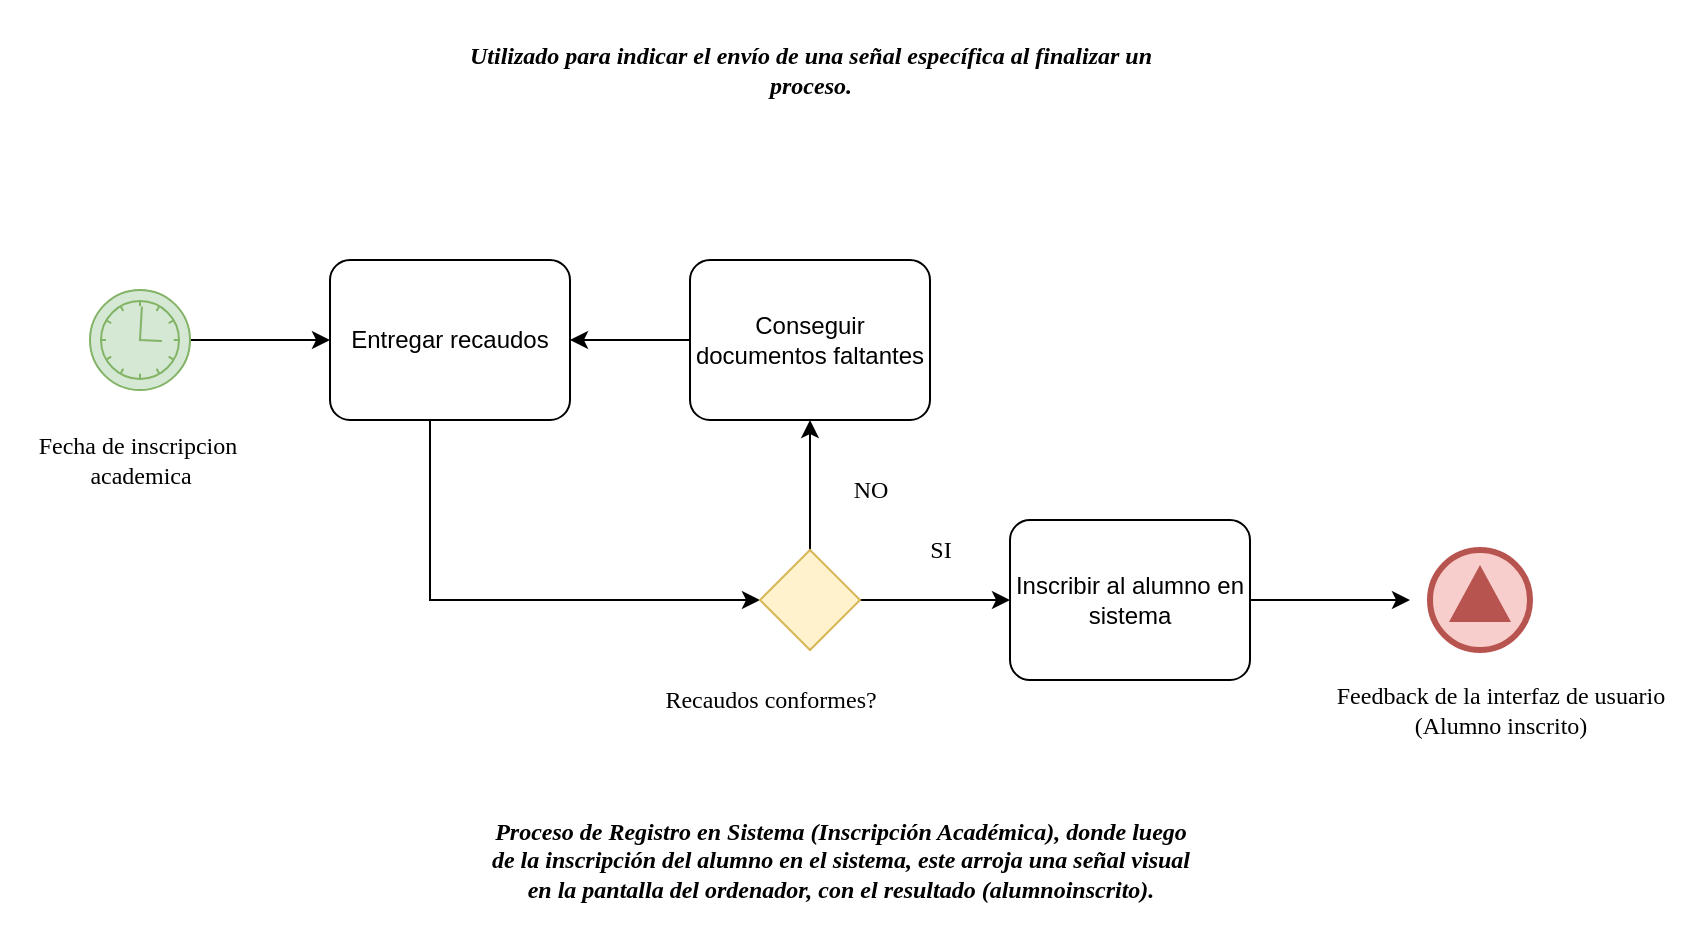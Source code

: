 <mxfile version="20.3.0" type="device"><diagram id="2zEcpBMTQg7aLv2WQsfc" name="Página-1"><mxGraphModel dx="1021" dy="651" grid="1" gridSize="10" guides="1" tooltips="1" connect="1" arrows="1" fold="1" page="1" pageScale="1" pageWidth="1169" pageHeight="827" math="0" shadow="0"><root><mxCell id="0"/><mxCell id="1" parent="0"/><mxCell id="ZBbnLHUIyTQLxYjVdT0a-2" value="&lt;h4&gt;&lt;i&gt;&lt;font face=&quot;Georgia&quot;&gt;Utilizado para indicar el envío de una señal específica al finalizar un&lt;br&gt;proceso.&lt;/font&gt;&lt;/i&gt;&lt;br&gt;&lt;/h4&gt;" style="text;html=1;align=center;verticalAlign=middle;resizable=0;points=[];autosize=1;strokeColor=none;fillColor=none;" vertex="1" parent="1"><mxGeometry x="245" y="45" width="450" height="70" as="geometry"/></mxCell><mxCell id="2G28ph015y-KWoTbm6aI-32" style="edgeStyle=orthogonalEdgeStyle;rounded=0;orthogonalLoop=1;jettySize=auto;html=1;entryX=0;entryY=0.5;entryDx=0;entryDy=0;entryPerimeter=0;fontFamily=Georgia;" edge="1" parent="1" source="ZBbnLHUIyTQLxYjVdT0a-3" target="2G28ph015y-KWoTbm6aI-24"><mxGeometry relative="1" as="geometry"><Array as="points"><mxPoint x="280" y="345"/></Array></mxGeometry></mxCell><mxCell id="ZBbnLHUIyTQLxYjVdT0a-3" value="Entregar recaudos" style="points=[[0.25,0,0],[0.5,0,0],[0.75,0,0],[1,0.25,0],[1,0.5,0],[1,0.75,0],[0.75,1,0],[0.5,1,0],[0.25,1,0],[0,0.75,0],[0,0.5,0],[0,0.25,0]];shape=mxgraph.bpmn.task;whiteSpace=wrap;rectStyle=rounded;size=10;taskMarker=abstract;" vertex="1" parent="1"><mxGeometry x="230" y="175" width="120" height="80" as="geometry"/></mxCell><mxCell id="ZBbnLHUIyTQLxYjVdT0a-14" value="&lt;h4&gt;&lt;i&gt;&lt;font face=&quot;Georgia&quot;&gt;Proceso de Registro en Sistema (Inscripción Académica), donde luego&lt;br&gt;de la inscripción del alumno en el sistema, este arroja una señal visual&lt;br&gt;en la pantalla del ordenador, con el resultado (alumnoinscrito).&lt;/font&gt;&lt;/i&gt;&lt;br&gt;&lt;/h4&gt;" style="text;html=1;align=center;verticalAlign=middle;resizable=0;points=[];autosize=1;strokeColor=none;fillColor=none;" vertex="1" parent="1"><mxGeometry x="255" y="430" width="460" height="90" as="geometry"/></mxCell><mxCell id="2G28ph015y-KWoTbm6aI-23" value="" style="edgeStyle=orthogonalEdgeStyle;rounded=0;orthogonalLoop=1;jettySize=auto;html=1;fontFamily=Georgia;" edge="1" parent="1" source="2G28ph015y-KWoTbm6aI-6" target="ZBbnLHUIyTQLxYjVdT0a-3"><mxGeometry relative="1" as="geometry"/></mxCell><mxCell id="2G28ph015y-KWoTbm6aI-6" value="Conseguir documentos faltantes" style="points=[[0.25,0,0],[0.5,0,0],[0.75,0,0],[1,0.25,0],[1,0.5,0],[1,0.75,0],[0.75,1,0],[0.5,1,0],[0.25,1,0],[0,0.75,0],[0,0.5,0],[0,0.25,0]];shape=mxgraph.bpmn.task;whiteSpace=wrap;rectStyle=rounded;size=10;taskMarker=abstract;" vertex="1" parent="1"><mxGeometry x="410" y="175" width="120" height="80" as="geometry"/></mxCell><mxCell id="2G28ph015y-KWoTbm6aI-20" value="Fecha de inscripcion&amp;nbsp;&lt;br&gt;academica" style="text;html=1;align=center;verticalAlign=middle;resizable=0;points=[];autosize=1;strokeColor=none;fillColor=none;fontFamily=Georgia;" vertex="1" parent="1"><mxGeometry x="65" y="255" width="140" height="40" as="geometry"/></mxCell><mxCell id="2G28ph015y-KWoTbm6aI-22" value="" style="edgeStyle=orthogonalEdgeStyle;rounded=0;orthogonalLoop=1;jettySize=auto;html=1;fontFamily=Georgia;" edge="1" parent="1" source="2G28ph015y-KWoTbm6aI-21" target="ZBbnLHUIyTQLxYjVdT0a-3"><mxGeometry relative="1" as="geometry"/></mxCell><mxCell id="2G28ph015y-KWoTbm6aI-21" value="" style="points=[[0.145,0.145,0],[0.5,0,0],[0.855,0.145,0],[1,0.5,0],[0.855,0.855,0],[0.5,1,0],[0.145,0.855,0],[0,0.5,0]];shape=mxgraph.bpmn.event;html=1;verticalLabelPosition=bottom;labelBackgroundColor=#ffffff;verticalAlign=top;align=center;perimeter=ellipsePerimeter;outlineConnect=0;aspect=fixed;outline=standard;symbol=timer;fontFamily=Georgia;fillColor=#d5e8d4;strokeColor=#82b366;" vertex="1" parent="1"><mxGeometry x="110" y="190" width="50" height="50" as="geometry"/></mxCell><mxCell id="2G28ph015y-KWoTbm6aI-25" value="" style="edgeStyle=orthogonalEdgeStyle;rounded=0;orthogonalLoop=1;jettySize=auto;html=1;fontFamily=Georgia;" edge="1" parent="1" source="2G28ph015y-KWoTbm6aI-24" target="2G28ph015y-KWoTbm6aI-6"><mxGeometry relative="1" as="geometry"/></mxCell><mxCell id="2G28ph015y-KWoTbm6aI-29" value="" style="edgeStyle=orthogonalEdgeStyle;rounded=0;orthogonalLoop=1;jettySize=auto;html=1;fontFamily=Georgia;" edge="1" parent="1" source="2G28ph015y-KWoTbm6aI-24" target="2G28ph015y-KWoTbm6aI-26"><mxGeometry relative="1" as="geometry"/></mxCell><mxCell id="2G28ph015y-KWoTbm6aI-24" value="" style="points=[[0.25,0.25,0],[0.5,0,0],[0.75,0.25,0],[1,0.5,0],[0.75,0.75,0],[0.5,1,0],[0.25,0.75,0],[0,0.5,0]];shape=mxgraph.bpmn.gateway2;html=1;verticalLabelPosition=bottom;labelBackgroundColor=#ffffff;verticalAlign=top;align=center;perimeter=rhombusPerimeter;outlineConnect=0;outline=none;symbol=none;fontFamily=Georgia;fillColor=#fff2cc;strokeColor=#d6b656;" vertex="1" parent="1"><mxGeometry x="445" y="320" width="50" height="50" as="geometry"/></mxCell><mxCell id="2G28ph015y-KWoTbm6aI-27" value="" style="edgeStyle=orthogonalEdgeStyle;rounded=0;orthogonalLoop=1;jettySize=auto;html=1;fontFamily=Georgia;" edge="1" parent="1" source="2G28ph015y-KWoTbm6aI-26"><mxGeometry relative="1" as="geometry"><mxPoint x="770" y="345" as="targetPoint"/></mxGeometry></mxCell><mxCell id="2G28ph015y-KWoTbm6aI-26" value="Inscribir al alumno en sistema" style="points=[[0.25,0,0],[0.5,0,0],[0.75,0,0],[1,0.25,0],[1,0.5,0],[1,0.75,0],[0.75,1,0],[0.5,1,0],[0.25,1,0],[0,0.75,0],[0,0.5,0],[0,0.25,0]];shape=mxgraph.bpmn.task;whiteSpace=wrap;rectStyle=rounded;size=10;taskMarker=abstract;" vertex="1" parent="1"><mxGeometry x="570" y="305" width="120" height="80" as="geometry"/></mxCell><mxCell id="2G28ph015y-KWoTbm6aI-28" value="Feedback de la interfaz de usuario&lt;br&gt;(Alumno inscrito)" style="text;html=1;align=center;verticalAlign=middle;resizable=0;points=[];autosize=1;strokeColor=none;fillColor=none;fontFamily=Georgia;" vertex="1" parent="1"><mxGeometry x="715" y="380" width="200" height="40" as="geometry"/></mxCell><mxCell id="2G28ph015y-KWoTbm6aI-30" value="SI" style="text;html=1;align=center;verticalAlign=middle;resizable=0;points=[];autosize=1;strokeColor=none;fillColor=none;fontFamily=Georgia;" vertex="1" parent="1"><mxGeometry x="520" y="305" width="30" height="30" as="geometry"/></mxCell><mxCell id="2G28ph015y-KWoTbm6aI-31" value="NO" style="text;html=1;align=center;verticalAlign=middle;resizable=0;points=[];autosize=1;strokeColor=none;fillColor=none;fontFamily=Georgia;" vertex="1" parent="1"><mxGeometry x="480" y="275" width="40" height="30" as="geometry"/></mxCell><mxCell id="2G28ph015y-KWoTbm6aI-33" value="Recaudos conformes?" style="text;html=1;align=center;verticalAlign=middle;resizable=0;points=[];autosize=1;strokeColor=none;fillColor=none;fontFamily=Georgia;" vertex="1" parent="1"><mxGeometry x="380" y="380" width="140" height="30" as="geometry"/></mxCell><mxCell id="2G28ph015y-KWoTbm6aI-38" value="" style="points=[[0.145,0.145,0],[0.5,0,0],[0.855,0.145,0],[1,0.5,0],[0.855,0.855,0],[0.5,1,0],[0.145,0.855,0],[0,0.5,0]];shape=mxgraph.bpmn.event;html=1;verticalLabelPosition=bottom;labelBackgroundColor=#ffffff;verticalAlign=top;align=center;perimeter=ellipsePerimeter;outlineConnect=0;aspect=fixed;outline=end;symbol=signal;fontFamily=Georgia;fillColor=#f8cecc;strokeColor=#b85450;" vertex="1" parent="1"><mxGeometry x="780" y="320" width="50" height="50" as="geometry"/></mxCell></root></mxGraphModel></diagram></mxfile>